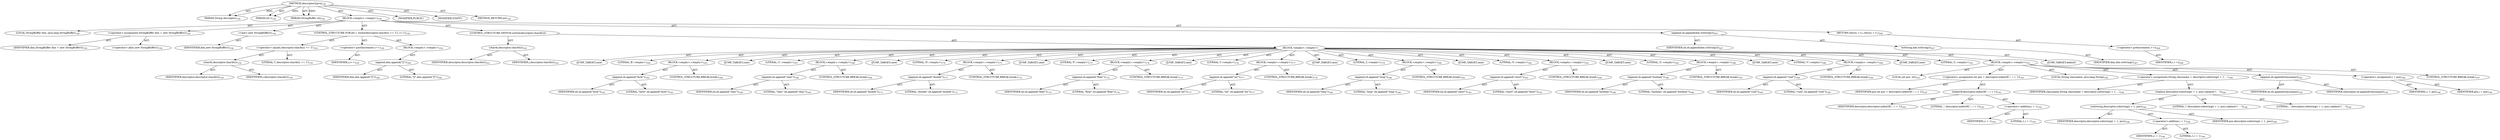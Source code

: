 digraph "descriptor2java" {  
"111669149700" [label = <(METHOD,descriptor2java)<SUB>156</SUB>> ]
"115964116997" [label = <(PARAM,String descriptor)<SUB>156</SUB>> ]
"115964116998" [label = <(PARAM,int i)<SUB>156</SUB>> ]
"115964116999" [label = <(PARAM,StringBuffer sb)<SUB>156</SUB>> ]
"25769803784" [label = <(BLOCK,&lt;empty&gt;,&lt;empty&gt;)<SUB>156</SUB>> ]
"94489280519" [label = <(LOCAL,StringBuffer dim: java.lang.StringBuffer)<SUB>158</SUB>> ]
"30064771113" [label = <(&lt;operator&gt;.assignment,StringBuffer dim = new StringBuffer())<SUB>158</SUB>> ]
"68719476774" [label = <(IDENTIFIER,dim,StringBuffer dim = new StringBuffer())<SUB>158</SUB>> ]
"30064771114" [label = <(&lt;operator&gt;.alloc,new StringBuffer())<SUB>158</SUB>> ]
"30064771115" [label = <(&lt;init&gt;,new StringBuffer())<SUB>158</SUB>> ]
"68719476775" [label = <(IDENTIFIER,dim,new StringBuffer())<SUB>158</SUB>> ]
"47244640260" [label = <(CONTROL_STRUCTURE,FOR,for (; Some(descriptor.charAt(i) == '['); i++))<SUB>159</SUB>> ]
"30064771116" [label = <(&lt;operator&gt;.equals,descriptor.charAt(i) == '[')<SUB>159</SUB>> ]
"30064771117" [label = <(charAt,descriptor.charAt(i))<SUB>159</SUB>> ]
"68719476776" [label = <(IDENTIFIER,descriptor,descriptor.charAt(i))<SUB>159</SUB>> ]
"68719476777" [label = <(IDENTIFIER,i,descriptor.charAt(i))<SUB>159</SUB>> ]
"90194313223" [label = <(LITERAL,'[',descriptor.charAt(i) == '[')<SUB>159</SUB>> ]
"30064771118" [label = <(&lt;operator&gt;.postIncrement,i++)<SUB>159</SUB>> ]
"68719476778" [label = <(IDENTIFIER,i,i++)<SUB>159</SUB>> ]
"25769803785" [label = <(BLOCK,&lt;empty&gt;,&lt;empty&gt;)<SUB>159</SUB>> ]
"30064771119" [label = <(append,dim.append(&quot;[]&quot;))<SUB>160</SUB>> ]
"68719476779" [label = <(IDENTIFIER,dim,dim.append(&quot;[]&quot;))<SUB>160</SUB>> ]
"90194313224" [label = <(LITERAL,&quot;[]&quot;,dim.append(&quot;[]&quot;))<SUB>160</SUB>> ]
"47244640261" [label = <(CONTROL_STRUCTURE,SWITCH,switch(descriptor.charAt(i)))> ]
"30064771120" [label = <(charAt,descriptor.charAt(i))<SUB>163</SUB>> ]
"68719476780" [label = <(IDENTIFIER,descriptor,descriptor.charAt(i))<SUB>163</SUB>> ]
"68719476781" [label = <(IDENTIFIER,i,descriptor.charAt(i))<SUB>163</SUB>> ]
"25769803786" [label = <(BLOCK,&lt;empty&gt;,&lt;empty&gt;)> ]
"81604378624" [label = <(JUMP_TARGET,case)> ]
"90194313225" [label = <(LITERAL,'B',&lt;empty&gt;)<SUB>164</SUB>> ]
"25769803787" [label = <(BLOCK,&lt;empty&gt;,&lt;empty&gt;)<SUB>165</SUB>> ]
"30064771121" [label = <(append,sb.append(&quot;byte&quot;))<SUB>165</SUB>> ]
"68719476782" [label = <(IDENTIFIER,sb,sb.append(&quot;byte&quot;))<SUB>165</SUB>> ]
"90194313226" [label = <(LITERAL,&quot;byte&quot;,sb.append(&quot;byte&quot;))<SUB>165</SUB>> ]
"47244640262" [label = <(CONTROL_STRUCTURE,BREAK,break;)<SUB>166</SUB>> ]
"81604378625" [label = <(JUMP_TARGET,case)> ]
"90194313227" [label = <(LITERAL,'C',&lt;empty&gt;)<SUB>167</SUB>> ]
"25769803788" [label = <(BLOCK,&lt;empty&gt;,&lt;empty&gt;)<SUB>168</SUB>> ]
"30064771122" [label = <(append,sb.append(&quot;char&quot;))<SUB>168</SUB>> ]
"68719476783" [label = <(IDENTIFIER,sb,sb.append(&quot;char&quot;))<SUB>168</SUB>> ]
"90194313228" [label = <(LITERAL,&quot;char&quot;,sb.append(&quot;char&quot;))<SUB>168</SUB>> ]
"47244640263" [label = <(CONTROL_STRUCTURE,BREAK,break;)<SUB>169</SUB>> ]
"81604378626" [label = <(JUMP_TARGET,case)> ]
"90194313229" [label = <(LITERAL,'D',&lt;empty&gt;)<SUB>170</SUB>> ]
"25769803789" [label = <(BLOCK,&lt;empty&gt;,&lt;empty&gt;)<SUB>171</SUB>> ]
"30064771123" [label = <(append,sb.append(&quot;double&quot;))<SUB>171</SUB>> ]
"68719476784" [label = <(IDENTIFIER,sb,sb.append(&quot;double&quot;))<SUB>171</SUB>> ]
"90194313230" [label = <(LITERAL,&quot;double&quot;,sb.append(&quot;double&quot;))<SUB>171</SUB>> ]
"47244640264" [label = <(CONTROL_STRUCTURE,BREAK,break;)<SUB>172</SUB>> ]
"81604378627" [label = <(JUMP_TARGET,case)> ]
"90194313231" [label = <(LITERAL,'F',&lt;empty&gt;)<SUB>173</SUB>> ]
"25769803790" [label = <(BLOCK,&lt;empty&gt;,&lt;empty&gt;)<SUB>174</SUB>> ]
"30064771124" [label = <(append,sb.append(&quot;float&quot;))<SUB>174</SUB>> ]
"68719476785" [label = <(IDENTIFIER,sb,sb.append(&quot;float&quot;))<SUB>174</SUB>> ]
"90194313232" [label = <(LITERAL,&quot;float&quot;,sb.append(&quot;float&quot;))<SUB>174</SUB>> ]
"47244640265" [label = <(CONTROL_STRUCTURE,BREAK,break;)<SUB>175</SUB>> ]
"81604378628" [label = <(JUMP_TARGET,case)> ]
"90194313233" [label = <(LITERAL,'I',&lt;empty&gt;)<SUB>176</SUB>> ]
"25769803791" [label = <(BLOCK,&lt;empty&gt;,&lt;empty&gt;)<SUB>177</SUB>> ]
"30064771125" [label = <(append,sb.append(&quot;int&quot;))<SUB>177</SUB>> ]
"68719476786" [label = <(IDENTIFIER,sb,sb.append(&quot;int&quot;))<SUB>177</SUB>> ]
"90194313234" [label = <(LITERAL,&quot;int&quot;,sb.append(&quot;int&quot;))<SUB>177</SUB>> ]
"47244640266" [label = <(CONTROL_STRUCTURE,BREAK,break;)<SUB>178</SUB>> ]
"81604378629" [label = <(JUMP_TARGET,case)> ]
"90194313235" [label = <(LITERAL,'J',&lt;empty&gt;)<SUB>179</SUB>> ]
"25769803792" [label = <(BLOCK,&lt;empty&gt;,&lt;empty&gt;)<SUB>180</SUB>> ]
"30064771126" [label = <(append,sb.append(&quot;long&quot;))<SUB>180</SUB>> ]
"68719476787" [label = <(IDENTIFIER,sb,sb.append(&quot;long&quot;))<SUB>180</SUB>> ]
"90194313236" [label = <(LITERAL,&quot;long&quot;,sb.append(&quot;long&quot;))<SUB>180</SUB>> ]
"47244640267" [label = <(CONTROL_STRUCTURE,BREAK,break;)<SUB>181</SUB>> ]
"81604378630" [label = <(JUMP_TARGET,case)> ]
"90194313237" [label = <(LITERAL,'S',&lt;empty&gt;)<SUB>182</SUB>> ]
"25769803793" [label = <(BLOCK,&lt;empty&gt;,&lt;empty&gt;)<SUB>183</SUB>> ]
"30064771127" [label = <(append,sb.append(&quot;short&quot;))<SUB>183</SUB>> ]
"68719476788" [label = <(IDENTIFIER,sb,sb.append(&quot;short&quot;))<SUB>183</SUB>> ]
"90194313238" [label = <(LITERAL,&quot;short&quot;,sb.append(&quot;short&quot;))<SUB>183</SUB>> ]
"47244640268" [label = <(CONTROL_STRUCTURE,BREAK,break;)<SUB>184</SUB>> ]
"81604378631" [label = <(JUMP_TARGET,case)> ]
"90194313239" [label = <(LITERAL,'Z',&lt;empty&gt;)<SUB>185</SUB>> ]
"25769803794" [label = <(BLOCK,&lt;empty&gt;,&lt;empty&gt;)<SUB>186</SUB>> ]
"30064771128" [label = <(append,sb.append(&quot;boolean&quot;))<SUB>186</SUB>> ]
"68719476789" [label = <(IDENTIFIER,sb,sb.append(&quot;boolean&quot;))<SUB>186</SUB>> ]
"90194313240" [label = <(LITERAL,&quot;boolean&quot;,sb.append(&quot;boolean&quot;))<SUB>186</SUB>> ]
"47244640269" [label = <(CONTROL_STRUCTURE,BREAK,break;)<SUB>187</SUB>> ]
"81604378632" [label = <(JUMP_TARGET,case)> ]
"90194313241" [label = <(LITERAL,'V',&lt;empty&gt;)<SUB>188</SUB>> ]
"25769803795" [label = <(BLOCK,&lt;empty&gt;,&lt;empty&gt;)<SUB>189</SUB>> ]
"30064771129" [label = <(append,sb.append(&quot;void&quot;))<SUB>189</SUB>> ]
"68719476790" [label = <(IDENTIFIER,sb,sb.append(&quot;void&quot;))<SUB>189</SUB>> ]
"90194313242" [label = <(LITERAL,&quot;void&quot;,sb.append(&quot;void&quot;))<SUB>189</SUB>> ]
"47244640270" [label = <(CONTROL_STRUCTURE,BREAK,break;)<SUB>190</SUB>> ]
"81604378633" [label = <(JUMP_TARGET,case)> ]
"90194313243" [label = <(LITERAL,'L',&lt;empty&gt;)<SUB>191</SUB>> ]
"25769803796" [label = <(BLOCK,&lt;empty&gt;,&lt;empty&gt;)<SUB>193</SUB>> ]
"94489280520" [label = <(LOCAL,int pos: int)<SUB>193</SUB>> ]
"30064771130" [label = <(&lt;operator&gt;.assignment,int pos = descriptor.indexOf(';', i + 1))<SUB>193</SUB>> ]
"68719476791" [label = <(IDENTIFIER,pos,int pos = descriptor.indexOf(';', i + 1))<SUB>193</SUB>> ]
"30064771131" [label = <(indexOf,descriptor.indexOf(';', i + 1))<SUB>193</SUB>> ]
"68719476792" [label = <(IDENTIFIER,descriptor,descriptor.indexOf(';', i + 1))<SUB>193</SUB>> ]
"90194313244" [label = <(LITERAL,';',descriptor.indexOf(';', i + 1))<SUB>193</SUB>> ]
"30064771132" [label = <(&lt;operator&gt;.addition,i + 1)<SUB>193</SUB>> ]
"68719476793" [label = <(IDENTIFIER,i,i + 1)<SUB>193</SUB>> ]
"90194313245" [label = <(LITERAL,1,i + 1)<SUB>193</SUB>> ]
"94489280521" [label = <(LOCAL,String classname: java.lang.String)<SUB>194</SUB>> ]
"30064771133" [label = <(&lt;operator&gt;.assignment,String classname = descriptor.substring(i + 1, ...)<SUB>194</SUB>> ]
"68719476794" [label = <(IDENTIFIER,classname,String classname = descriptor.substring(i + 1, ...)<SUB>194</SUB>> ]
"30064771134" [label = <(replace,descriptor.substring(i + 1, pos).replace('/', '.'))<SUB>194</SUB>> ]
"30064771135" [label = <(substring,descriptor.substring(i + 1, pos))<SUB>194</SUB>> ]
"68719476795" [label = <(IDENTIFIER,descriptor,descriptor.substring(i + 1, pos))<SUB>194</SUB>> ]
"30064771136" [label = <(&lt;operator&gt;.addition,i + 1)<SUB>194</SUB>> ]
"68719476796" [label = <(IDENTIFIER,i,i + 1)<SUB>194</SUB>> ]
"90194313246" [label = <(LITERAL,1,i + 1)<SUB>194</SUB>> ]
"68719476797" [label = <(IDENTIFIER,pos,descriptor.substring(i + 1, pos))<SUB>194</SUB>> ]
"90194313247" [label = <(LITERAL,'/',descriptor.substring(i + 1, pos).replace('/', '.'))<SUB>194</SUB>> ]
"90194313248" [label = <(LITERAL,'.',descriptor.substring(i + 1, pos).replace('/', '.'))<SUB>194</SUB>> ]
"30064771137" [label = <(append,sb.append(classname))<SUB>195</SUB>> ]
"68719476798" [label = <(IDENTIFIER,sb,sb.append(classname))<SUB>195</SUB>> ]
"68719476799" [label = <(IDENTIFIER,classname,sb.append(classname))<SUB>195</SUB>> ]
"30064771138" [label = <(&lt;operator&gt;.assignment,i = pos)<SUB>196</SUB>> ]
"68719476800" [label = <(IDENTIFIER,i,i = pos)<SUB>196</SUB>> ]
"68719476801" [label = <(IDENTIFIER,pos,i = pos)<SUB>196</SUB>> ]
"47244640271" [label = <(CONTROL_STRUCTURE,BREAK,break;)<SUB>197</SUB>> ]
"81604378634" [label = <(JUMP_TARGET,default)> ]
"30064771139" [label = <(append,sb.append(dim.toString()))<SUB>207</SUB>> ]
"68719476802" [label = <(IDENTIFIER,sb,sb.append(dim.toString()))<SUB>207</SUB>> ]
"30064771140" [label = <(toString,dim.toString())<SUB>207</SUB>> ]
"68719476803" [label = <(IDENTIFIER,dim,dim.toString())<SUB>207</SUB>> ]
"146028888067" [label = <(RETURN,return ++i;,return ++i;)<SUB>208</SUB>> ]
"30064771141" [label = <(&lt;operator&gt;.preIncrement,++i)<SUB>208</SUB>> ]
"68719476804" [label = <(IDENTIFIER,i,++i)<SUB>208</SUB>> ]
"133143986210" [label = <(MODIFIER,PUBLIC)> ]
"133143986211" [label = <(MODIFIER,STATIC)> ]
"128849018884" [label = <(METHOD_RETURN,int)<SUB>156</SUB>> ]
  "111669149700" -> "115964116997"  [ label = "AST: "] 
  "111669149700" -> "115964116998"  [ label = "AST: "] 
  "111669149700" -> "115964116999"  [ label = "AST: "] 
  "111669149700" -> "25769803784"  [ label = "AST: "] 
  "111669149700" -> "133143986210"  [ label = "AST: "] 
  "111669149700" -> "133143986211"  [ label = "AST: "] 
  "111669149700" -> "128849018884"  [ label = "AST: "] 
  "25769803784" -> "94489280519"  [ label = "AST: "] 
  "25769803784" -> "30064771113"  [ label = "AST: "] 
  "25769803784" -> "30064771115"  [ label = "AST: "] 
  "25769803784" -> "47244640260"  [ label = "AST: "] 
  "25769803784" -> "47244640261"  [ label = "AST: "] 
  "25769803784" -> "30064771139"  [ label = "AST: "] 
  "25769803784" -> "146028888067"  [ label = "AST: "] 
  "30064771113" -> "68719476774"  [ label = "AST: "] 
  "30064771113" -> "30064771114"  [ label = "AST: "] 
  "30064771115" -> "68719476775"  [ label = "AST: "] 
  "47244640260" -> "30064771116"  [ label = "AST: "] 
  "47244640260" -> "30064771118"  [ label = "AST: "] 
  "47244640260" -> "25769803785"  [ label = "AST: "] 
  "30064771116" -> "30064771117"  [ label = "AST: "] 
  "30064771116" -> "90194313223"  [ label = "AST: "] 
  "30064771117" -> "68719476776"  [ label = "AST: "] 
  "30064771117" -> "68719476777"  [ label = "AST: "] 
  "30064771118" -> "68719476778"  [ label = "AST: "] 
  "25769803785" -> "30064771119"  [ label = "AST: "] 
  "30064771119" -> "68719476779"  [ label = "AST: "] 
  "30064771119" -> "90194313224"  [ label = "AST: "] 
  "47244640261" -> "30064771120"  [ label = "AST: "] 
  "47244640261" -> "25769803786"  [ label = "AST: "] 
  "30064771120" -> "68719476780"  [ label = "AST: "] 
  "30064771120" -> "68719476781"  [ label = "AST: "] 
  "25769803786" -> "81604378624"  [ label = "AST: "] 
  "25769803786" -> "90194313225"  [ label = "AST: "] 
  "25769803786" -> "25769803787"  [ label = "AST: "] 
  "25769803786" -> "81604378625"  [ label = "AST: "] 
  "25769803786" -> "90194313227"  [ label = "AST: "] 
  "25769803786" -> "25769803788"  [ label = "AST: "] 
  "25769803786" -> "81604378626"  [ label = "AST: "] 
  "25769803786" -> "90194313229"  [ label = "AST: "] 
  "25769803786" -> "25769803789"  [ label = "AST: "] 
  "25769803786" -> "81604378627"  [ label = "AST: "] 
  "25769803786" -> "90194313231"  [ label = "AST: "] 
  "25769803786" -> "25769803790"  [ label = "AST: "] 
  "25769803786" -> "81604378628"  [ label = "AST: "] 
  "25769803786" -> "90194313233"  [ label = "AST: "] 
  "25769803786" -> "25769803791"  [ label = "AST: "] 
  "25769803786" -> "81604378629"  [ label = "AST: "] 
  "25769803786" -> "90194313235"  [ label = "AST: "] 
  "25769803786" -> "25769803792"  [ label = "AST: "] 
  "25769803786" -> "81604378630"  [ label = "AST: "] 
  "25769803786" -> "90194313237"  [ label = "AST: "] 
  "25769803786" -> "25769803793"  [ label = "AST: "] 
  "25769803786" -> "81604378631"  [ label = "AST: "] 
  "25769803786" -> "90194313239"  [ label = "AST: "] 
  "25769803786" -> "25769803794"  [ label = "AST: "] 
  "25769803786" -> "81604378632"  [ label = "AST: "] 
  "25769803786" -> "90194313241"  [ label = "AST: "] 
  "25769803786" -> "25769803795"  [ label = "AST: "] 
  "25769803786" -> "81604378633"  [ label = "AST: "] 
  "25769803786" -> "90194313243"  [ label = "AST: "] 
  "25769803786" -> "25769803796"  [ label = "AST: "] 
  "25769803786" -> "81604378634"  [ label = "AST: "] 
  "25769803787" -> "30064771121"  [ label = "AST: "] 
  "25769803787" -> "47244640262"  [ label = "AST: "] 
  "30064771121" -> "68719476782"  [ label = "AST: "] 
  "30064771121" -> "90194313226"  [ label = "AST: "] 
  "25769803788" -> "30064771122"  [ label = "AST: "] 
  "25769803788" -> "47244640263"  [ label = "AST: "] 
  "30064771122" -> "68719476783"  [ label = "AST: "] 
  "30064771122" -> "90194313228"  [ label = "AST: "] 
  "25769803789" -> "30064771123"  [ label = "AST: "] 
  "25769803789" -> "47244640264"  [ label = "AST: "] 
  "30064771123" -> "68719476784"  [ label = "AST: "] 
  "30064771123" -> "90194313230"  [ label = "AST: "] 
  "25769803790" -> "30064771124"  [ label = "AST: "] 
  "25769803790" -> "47244640265"  [ label = "AST: "] 
  "30064771124" -> "68719476785"  [ label = "AST: "] 
  "30064771124" -> "90194313232"  [ label = "AST: "] 
  "25769803791" -> "30064771125"  [ label = "AST: "] 
  "25769803791" -> "47244640266"  [ label = "AST: "] 
  "30064771125" -> "68719476786"  [ label = "AST: "] 
  "30064771125" -> "90194313234"  [ label = "AST: "] 
  "25769803792" -> "30064771126"  [ label = "AST: "] 
  "25769803792" -> "47244640267"  [ label = "AST: "] 
  "30064771126" -> "68719476787"  [ label = "AST: "] 
  "30064771126" -> "90194313236"  [ label = "AST: "] 
  "25769803793" -> "30064771127"  [ label = "AST: "] 
  "25769803793" -> "47244640268"  [ label = "AST: "] 
  "30064771127" -> "68719476788"  [ label = "AST: "] 
  "30064771127" -> "90194313238"  [ label = "AST: "] 
  "25769803794" -> "30064771128"  [ label = "AST: "] 
  "25769803794" -> "47244640269"  [ label = "AST: "] 
  "30064771128" -> "68719476789"  [ label = "AST: "] 
  "30064771128" -> "90194313240"  [ label = "AST: "] 
  "25769803795" -> "30064771129"  [ label = "AST: "] 
  "25769803795" -> "47244640270"  [ label = "AST: "] 
  "30064771129" -> "68719476790"  [ label = "AST: "] 
  "30064771129" -> "90194313242"  [ label = "AST: "] 
  "25769803796" -> "94489280520"  [ label = "AST: "] 
  "25769803796" -> "30064771130"  [ label = "AST: "] 
  "25769803796" -> "94489280521"  [ label = "AST: "] 
  "25769803796" -> "30064771133"  [ label = "AST: "] 
  "25769803796" -> "30064771137"  [ label = "AST: "] 
  "25769803796" -> "30064771138"  [ label = "AST: "] 
  "25769803796" -> "47244640271"  [ label = "AST: "] 
  "30064771130" -> "68719476791"  [ label = "AST: "] 
  "30064771130" -> "30064771131"  [ label = "AST: "] 
  "30064771131" -> "68719476792"  [ label = "AST: "] 
  "30064771131" -> "90194313244"  [ label = "AST: "] 
  "30064771131" -> "30064771132"  [ label = "AST: "] 
  "30064771132" -> "68719476793"  [ label = "AST: "] 
  "30064771132" -> "90194313245"  [ label = "AST: "] 
  "30064771133" -> "68719476794"  [ label = "AST: "] 
  "30064771133" -> "30064771134"  [ label = "AST: "] 
  "30064771134" -> "30064771135"  [ label = "AST: "] 
  "30064771134" -> "90194313247"  [ label = "AST: "] 
  "30064771134" -> "90194313248"  [ label = "AST: "] 
  "30064771135" -> "68719476795"  [ label = "AST: "] 
  "30064771135" -> "30064771136"  [ label = "AST: "] 
  "30064771135" -> "68719476797"  [ label = "AST: "] 
  "30064771136" -> "68719476796"  [ label = "AST: "] 
  "30064771136" -> "90194313246"  [ label = "AST: "] 
  "30064771137" -> "68719476798"  [ label = "AST: "] 
  "30064771137" -> "68719476799"  [ label = "AST: "] 
  "30064771138" -> "68719476800"  [ label = "AST: "] 
  "30064771138" -> "68719476801"  [ label = "AST: "] 
  "30064771139" -> "68719476802"  [ label = "AST: "] 
  "30064771139" -> "30064771140"  [ label = "AST: "] 
  "30064771140" -> "68719476803"  [ label = "AST: "] 
  "146028888067" -> "30064771141"  [ label = "AST: "] 
  "30064771141" -> "68719476804"  [ label = "AST: "] 
  "111669149700" -> "115964116997"  [ label = "DDG: "] 
  "111669149700" -> "115964116998"  [ label = "DDG: "] 
  "111669149700" -> "115964116999"  [ label = "DDG: "] 
}
